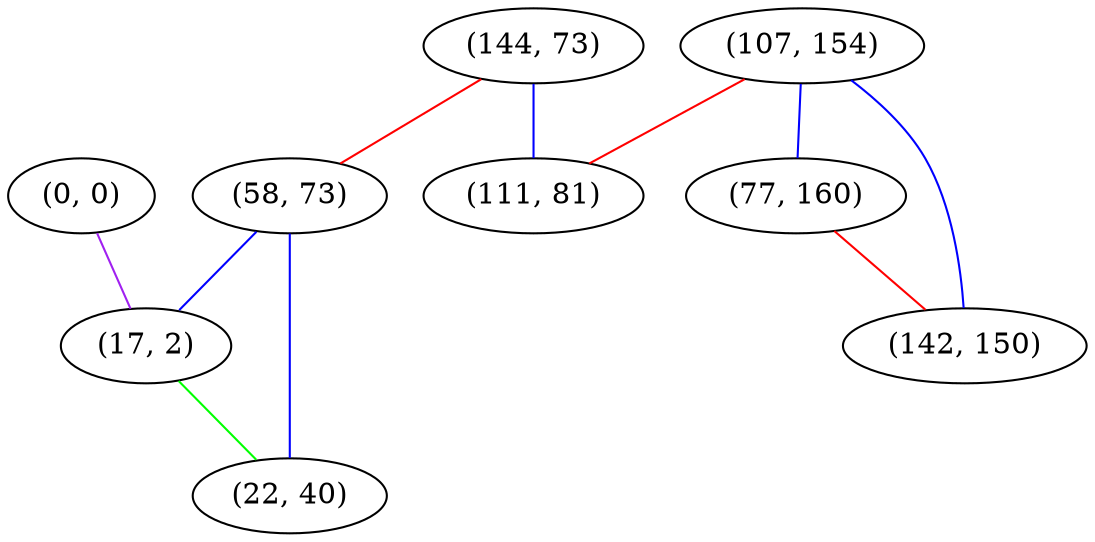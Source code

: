 graph "" {
"(0, 0)";
"(144, 73)";
"(58, 73)";
"(17, 2)";
"(107, 154)";
"(22, 40)";
"(111, 81)";
"(77, 160)";
"(142, 150)";
"(0, 0)" -- "(17, 2)"  [color=purple, key=0, weight=4];
"(144, 73)" -- "(58, 73)"  [color=red, key=0, weight=1];
"(144, 73)" -- "(111, 81)"  [color=blue, key=0, weight=3];
"(58, 73)" -- "(17, 2)"  [color=blue, key=0, weight=3];
"(58, 73)" -- "(22, 40)"  [color=blue, key=0, weight=3];
"(17, 2)" -- "(22, 40)"  [color=green, key=0, weight=2];
"(107, 154)" -- "(142, 150)"  [color=blue, key=0, weight=3];
"(107, 154)" -- "(77, 160)"  [color=blue, key=0, weight=3];
"(107, 154)" -- "(111, 81)"  [color=red, key=0, weight=1];
"(77, 160)" -- "(142, 150)"  [color=red, key=0, weight=1];
}
